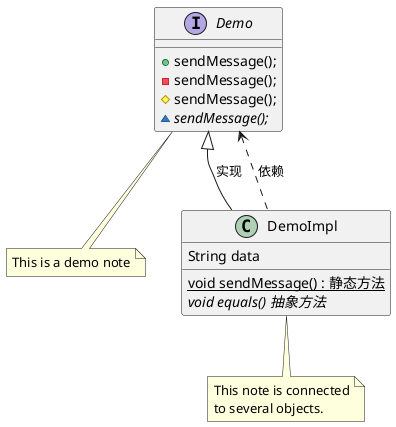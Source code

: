 @startuml

note "This is a demo note" as N1
note "This note is connected\nto several objects." as N2
interface Demo{

    +sendMessage();
    -sendMessage();
    #sendMessage();
    {abstract} ~sendMessage();
}

class DemoImpl{
  String data
  {static} void sendMessage() : 静态方法
  {abstract} void equals() 抽象方法
}


Demo <|-- DemoImpl : 实现
Demo <.. DemoImpl : 依赖
Demo .. N1
DemoImpl .. N2

@enduml